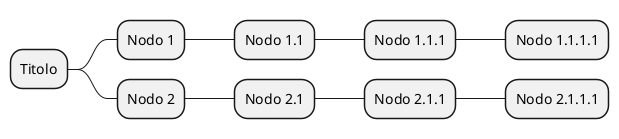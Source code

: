 @startmindmap
* Titolo
** Nodo 1
*** Nodo 1.1
**** Nodo 1.1.1
***** Nodo 1.1.1.1
** Nodo 2
*** Nodo 2.1
**** Nodo 2.1.1
***** Nodo 2.1.1.1
@endmindmap
